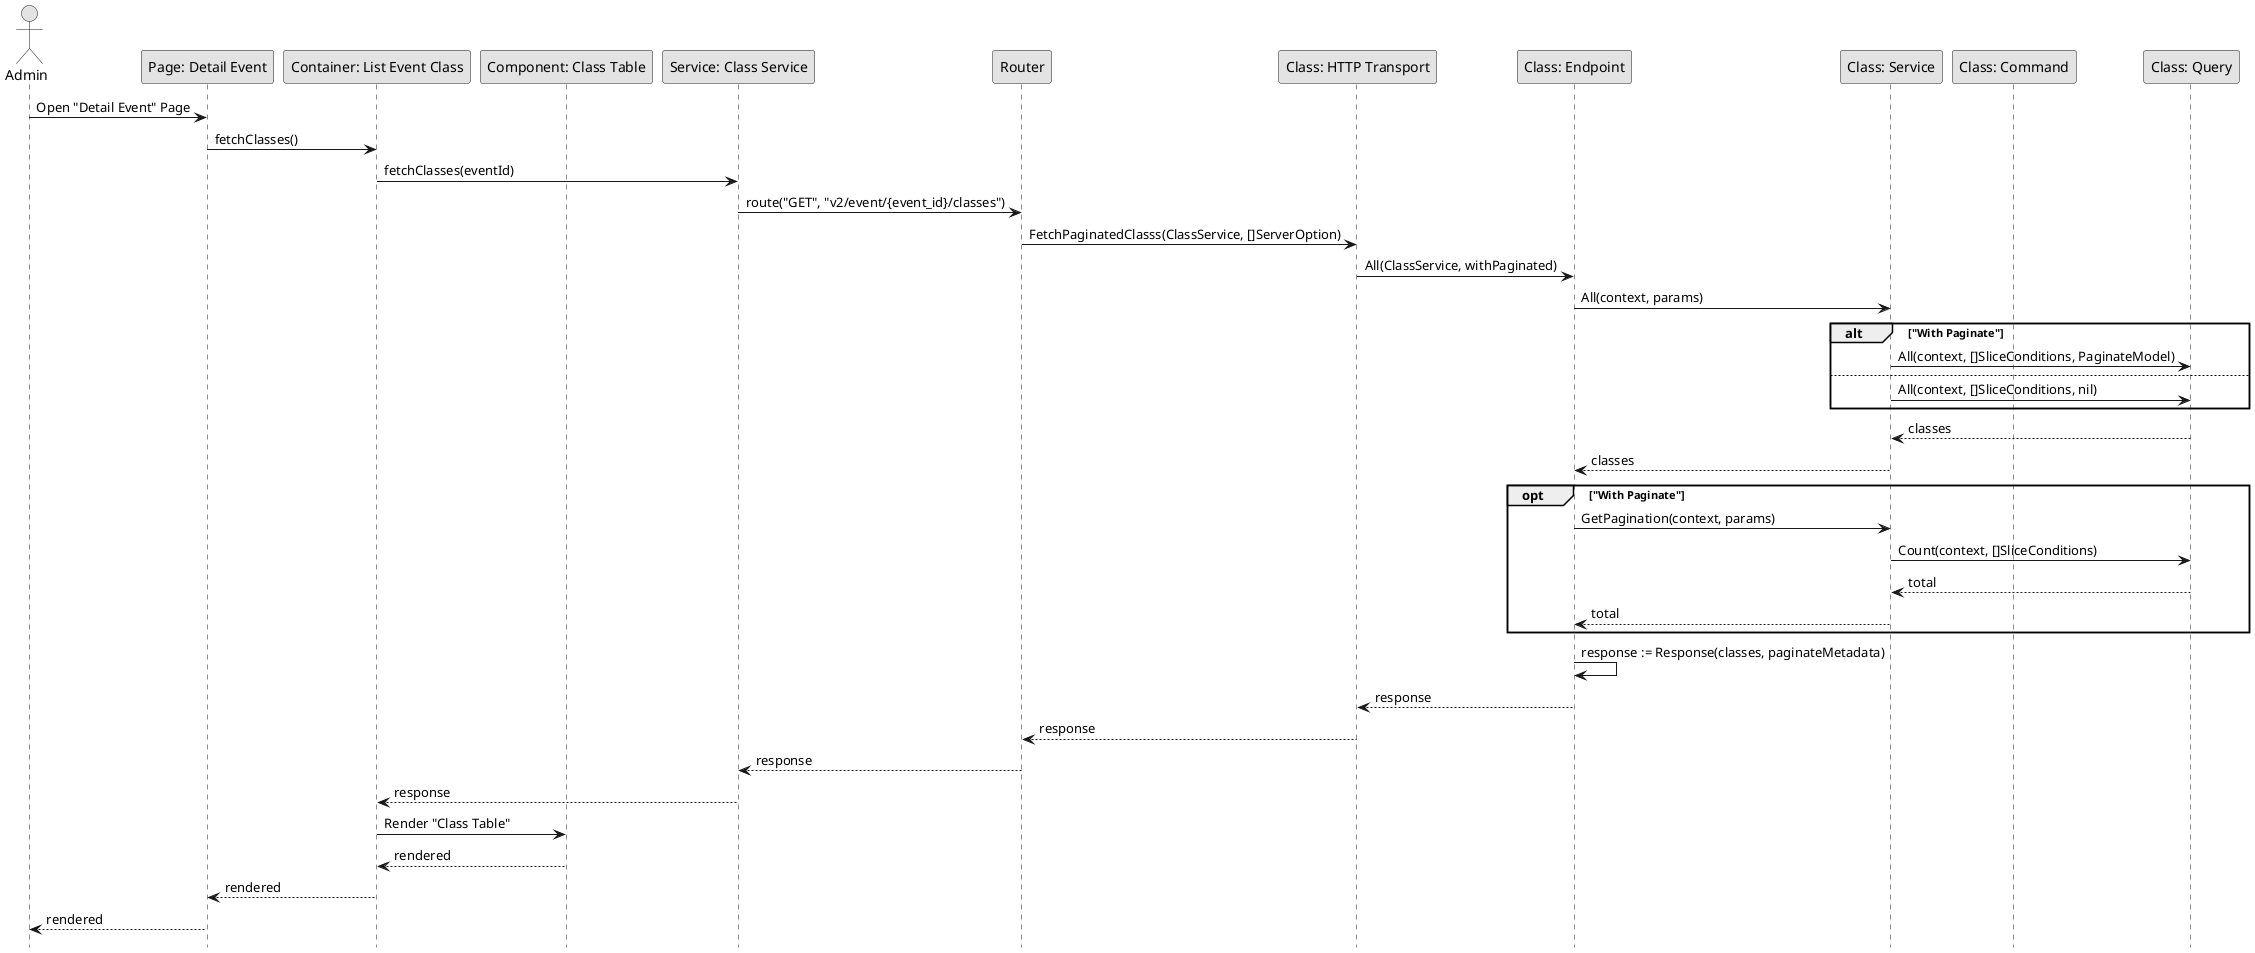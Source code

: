 @startuml GetClass_Admin

skinparam Monochrome true
skinparam Shadowing false
hide footbox

actor Admin
participant "Page: Detail Event" as DetailEventPage
participant "Container: List Event Class" as ListEventClassContainer
participant "Component: Class Table" as ClassTable
participant "Service: Class Service" as FEClassService
participant "Router" as Router
participant "Class: HTTP Transport" as ClassHTTPTransport
participant "Class: Endpoint" as ClassEndpoint
participant "Class: Service" as ClassService
participant "Class: Command" as ClassCommand
participant "Class: Query" as ClassQuery

Admin->DetailEventPage: Open "Detail Event" Page
DetailEventPage->ListEventClassContainer: fetchClasses()
ListEventClassContainer->FEClassService: fetchClasses(eventId)
FEClassService->Router: route("GET", "v2/event/{event_id}/classes")
Router->ClassHTTPTransport: FetchPaginatedClasss(ClassService, []ServerOption)
ClassHTTPTransport->ClassEndpoint: All(ClassService, withPaginated)
ClassEndpoint->ClassService: All(context, params)

alt "With Paginate"
    ClassService->ClassQuery: All(context, []SliceConditions, PaginateModel)
else
    ClassService->ClassQuery: All(context, []SliceConditions, nil)
end
ClassQuery-->ClassService: classes
ClassService-->ClassEndpoint: classes

opt "With Paginate"
    ClassEndpoint->ClassService: GetPagination(context, params)
    ClassService->ClassQuery: Count(context, []SliceConditions)
    ClassQuery-->ClassService: total
    ClassService-->ClassEndpoint: total
end

ClassEndpoint->ClassEndpoint: response := Response(classes, paginateMetadata)
ClassEndpoint-->ClassHTTPTransport: response
ClassHTTPTransport-->Router: response
Router-->FEClassService: response
FEClassService-->ListEventClassContainer: response
ListEventClassContainer->ClassTable: Render "Class Table"
ClassTable-->ListEventClassContainer: rendered
ListEventClassContainer-->DetailEventPage: rendered
DetailEventPage-->Admin: rendered

@enduml